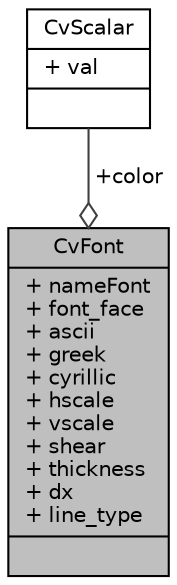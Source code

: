 digraph "CvFont"
{
 // LATEX_PDF_SIZE
  edge [fontname="Helvetica",fontsize="10",labelfontname="Helvetica",labelfontsize="10"];
  node [fontname="Helvetica",fontsize="10",shape=record];
  Node1 [label="{CvFont\n|+ nameFont\l+ font_face\l+ ascii\l+ greek\l+ cyrillic\l+ hscale\l+ vscale\l+ shear\l+ thickness\l+ dx\l+ line_type\l|}",height=0.2,width=0.4,color="black", fillcolor="grey75", style="filled", fontcolor="black",tooltip=" "];
  Node2 -> Node1 [color="grey25",fontsize="10",style="solid",label=" +color" ,arrowhead="odiamond",fontname="Helvetica"];
  Node2 [label="{CvScalar\n|+ val\l|}",height=0.2,width=0.4,color="black", fillcolor="white", style="filled",URL="$struct_cv_scalar.html",tooltip=" "];
}
